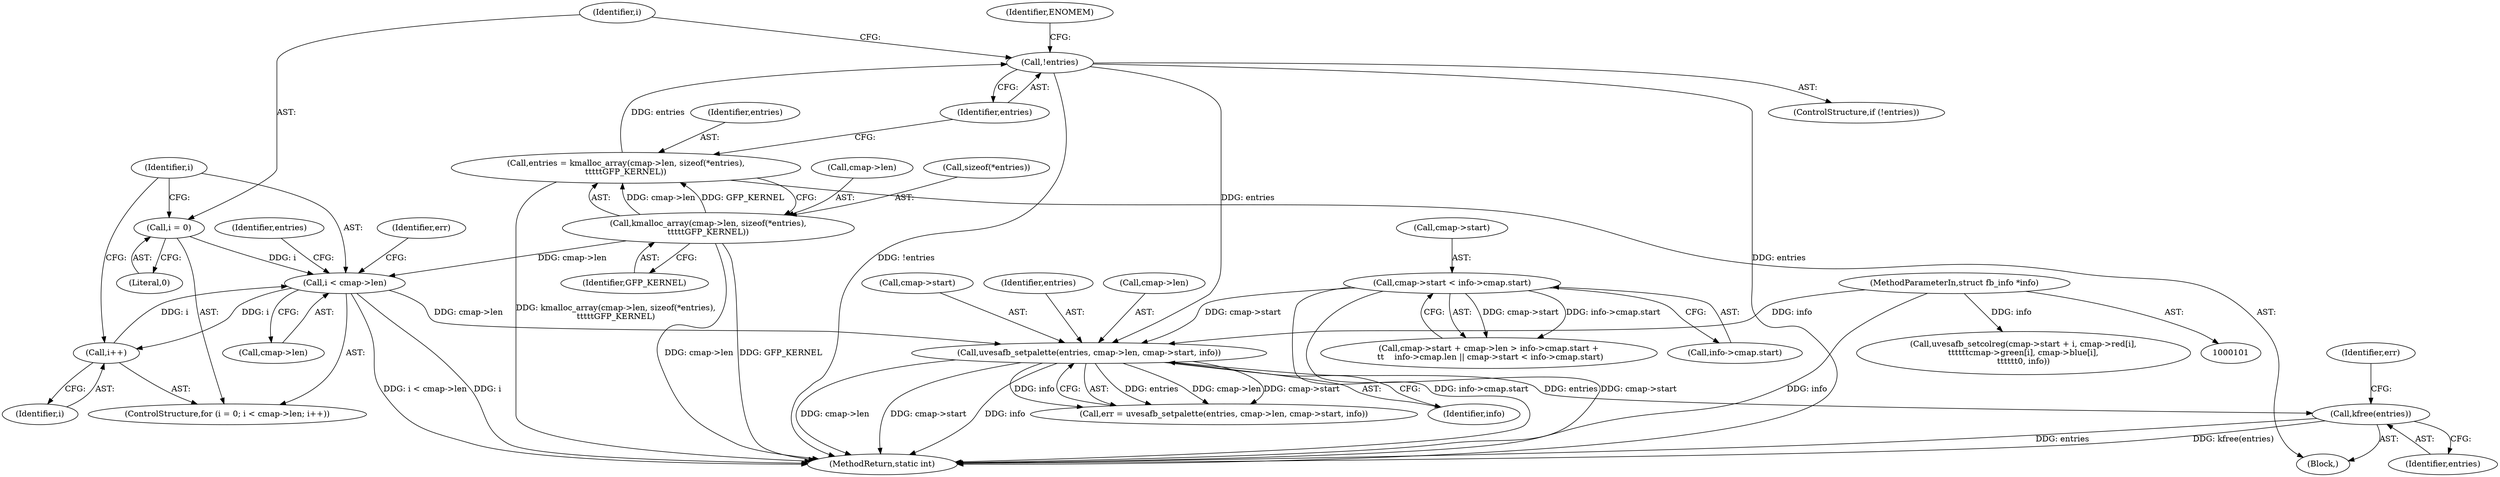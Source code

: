 digraph "0_linux_9f645bcc566a1e9f921bdae7528a01ced5bc3713@API" {
"1000244" [label="(Call,kfree(entries))"];
"1000235" [label="(Call,uvesafb_setpalette(entries, cmap->len, cmap->start, info))"];
"1000170" [label="(Call,!entries)"];
"1000159" [label="(Call,entries = kmalloc_array(cmap->len, sizeof(*entries),\n\t\t\t\t\tGFP_KERNEL))"];
"1000161" [label="(Call,kmalloc_array(cmap->len, sizeof(*entries),\n\t\t\t\t\tGFP_KERNEL))"];
"1000179" [label="(Call,i < cmap->len)"];
"1000184" [label="(Call,i++)"];
"1000176" [label="(Call,i = 0)"];
"1000147" [label="(Call,cmap->start < info->cmap.start)"];
"1000103" [label="(MethodParameterIn,struct fb_info *info)"];
"1000233" [label="(Call,err = uvesafb_setpalette(entries, cmap->len, cmap->start, info))"];
"1000181" [label="(Call,cmap->len)"];
"1000240" [label="(Call,cmap->start)"];
"1000234" [label="(Identifier,err)"];
"1000162" [label="(Call,cmap->len)"];
"1000127" [label="(Call,cmap->start + cmap->len > info->cmap.start +\n \t\t    info->cmap.len || cmap->start < info->cmap.start)"];
"1000151" [label="(Call,info->cmap.start)"];
"1000160" [label="(Identifier,entries)"];
"1000185" [label="(Identifier,i)"];
"1000148" [label="(Call,cmap->start)"];
"1000262" [label="(Call,uvesafb_setcolreg(cmap->start + i, cmap->red[i],\n\t\t\t\t\t\tcmap->green[i], cmap->blue[i],\n\t\t\t\t\t\t0, info))"];
"1000169" [label="(ControlStructure,if (!entries))"];
"1000168" [label="(Identifier,GFP_KERNEL)"];
"1000287" [label="(MethodReturn,static int)"];
"1000190" [label="(Identifier,entries)"];
"1000170" [label="(Call,!entries)"];
"1000235" [label="(Call,uvesafb_setpalette(entries, cmap->len, cmap->start, info))"];
"1000176" [label="(Call,i = 0)"];
"1000174" [label="(Identifier,ENOMEM)"];
"1000180" [label="(Identifier,i)"];
"1000184" [label="(Call,i++)"];
"1000161" [label="(Call,kmalloc_array(cmap->len, sizeof(*entries),\n\t\t\t\t\tGFP_KERNEL))"];
"1000175" [label="(ControlStructure,for (i = 0; i < cmap->len; i++))"];
"1000125" [label="(Block,)"];
"1000244" [label="(Call,kfree(entries))"];
"1000177" [label="(Identifier,i)"];
"1000179" [label="(Call,i < cmap->len)"];
"1000159" [label="(Call,entries = kmalloc_array(cmap->len, sizeof(*entries),\n\t\t\t\t\tGFP_KERNEL))"];
"1000243" [label="(Identifier,info)"];
"1000178" [label="(Literal,0)"];
"1000103" [label="(MethodParameterIn,struct fb_info *info)"];
"1000286" [label="(Identifier,err)"];
"1000236" [label="(Identifier,entries)"];
"1000237" [label="(Call,cmap->len)"];
"1000171" [label="(Identifier,entries)"];
"1000165" [label="(Call,sizeof(*entries))"];
"1000147" [label="(Call,cmap->start < info->cmap.start)"];
"1000245" [label="(Identifier,entries)"];
"1000244" -> "1000125"  [label="AST: "];
"1000244" -> "1000245"  [label="CFG: "];
"1000245" -> "1000244"  [label="AST: "];
"1000286" -> "1000244"  [label="CFG: "];
"1000244" -> "1000287"  [label="DDG: kfree(entries)"];
"1000244" -> "1000287"  [label="DDG: entries"];
"1000235" -> "1000244"  [label="DDG: entries"];
"1000235" -> "1000233"  [label="AST: "];
"1000235" -> "1000243"  [label="CFG: "];
"1000236" -> "1000235"  [label="AST: "];
"1000237" -> "1000235"  [label="AST: "];
"1000240" -> "1000235"  [label="AST: "];
"1000243" -> "1000235"  [label="AST: "];
"1000233" -> "1000235"  [label="CFG: "];
"1000235" -> "1000287"  [label="DDG: cmap->len"];
"1000235" -> "1000287"  [label="DDG: cmap->start"];
"1000235" -> "1000287"  [label="DDG: info"];
"1000235" -> "1000233"  [label="DDG: entries"];
"1000235" -> "1000233"  [label="DDG: cmap->len"];
"1000235" -> "1000233"  [label="DDG: cmap->start"];
"1000235" -> "1000233"  [label="DDG: info"];
"1000170" -> "1000235"  [label="DDG: entries"];
"1000179" -> "1000235"  [label="DDG: cmap->len"];
"1000147" -> "1000235"  [label="DDG: cmap->start"];
"1000103" -> "1000235"  [label="DDG: info"];
"1000170" -> "1000169"  [label="AST: "];
"1000170" -> "1000171"  [label="CFG: "];
"1000171" -> "1000170"  [label="AST: "];
"1000174" -> "1000170"  [label="CFG: "];
"1000177" -> "1000170"  [label="CFG: "];
"1000170" -> "1000287"  [label="DDG: entries"];
"1000170" -> "1000287"  [label="DDG: !entries"];
"1000159" -> "1000170"  [label="DDG: entries"];
"1000159" -> "1000125"  [label="AST: "];
"1000159" -> "1000161"  [label="CFG: "];
"1000160" -> "1000159"  [label="AST: "];
"1000161" -> "1000159"  [label="AST: "];
"1000171" -> "1000159"  [label="CFG: "];
"1000159" -> "1000287"  [label="DDG: kmalloc_array(cmap->len, sizeof(*entries),\n\t\t\t\t\tGFP_KERNEL)"];
"1000161" -> "1000159"  [label="DDG: cmap->len"];
"1000161" -> "1000159"  [label="DDG: GFP_KERNEL"];
"1000161" -> "1000168"  [label="CFG: "];
"1000162" -> "1000161"  [label="AST: "];
"1000165" -> "1000161"  [label="AST: "];
"1000168" -> "1000161"  [label="AST: "];
"1000161" -> "1000287"  [label="DDG: cmap->len"];
"1000161" -> "1000287"  [label="DDG: GFP_KERNEL"];
"1000161" -> "1000179"  [label="DDG: cmap->len"];
"1000179" -> "1000175"  [label="AST: "];
"1000179" -> "1000181"  [label="CFG: "];
"1000180" -> "1000179"  [label="AST: "];
"1000181" -> "1000179"  [label="AST: "];
"1000190" -> "1000179"  [label="CFG: "];
"1000234" -> "1000179"  [label="CFG: "];
"1000179" -> "1000287"  [label="DDG: i < cmap->len"];
"1000179" -> "1000287"  [label="DDG: i"];
"1000184" -> "1000179"  [label="DDG: i"];
"1000176" -> "1000179"  [label="DDG: i"];
"1000179" -> "1000184"  [label="DDG: i"];
"1000184" -> "1000175"  [label="AST: "];
"1000184" -> "1000185"  [label="CFG: "];
"1000185" -> "1000184"  [label="AST: "];
"1000180" -> "1000184"  [label="CFG: "];
"1000176" -> "1000175"  [label="AST: "];
"1000176" -> "1000178"  [label="CFG: "];
"1000177" -> "1000176"  [label="AST: "];
"1000178" -> "1000176"  [label="AST: "];
"1000180" -> "1000176"  [label="CFG: "];
"1000147" -> "1000127"  [label="AST: "];
"1000147" -> "1000151"  [label="CFG: "];
"1000148" -> "1000147"  [label="AST: "];
"1000151" -> "1000147"  [label="AST: "];
"1000127" -> "1000147"  [label="CFG: "];
"1000147" -> "1000287"  [label="DDG: info->cmap.start"];
"1000147" -> "1000287"  [label="DDG: cmap->start"];
"1000147" -> "1000127"  [label="DDG: cmap->start"];
"1000147" -> "1000127"  [label="DDG: info->cmap.start"];
"1000103" -> "1000101"  [label="AST: "];
"1000103" -> "1000287"  [label="DDG: info"];
"1000103" -> "1000262"  [label="DDG: info"];
}
